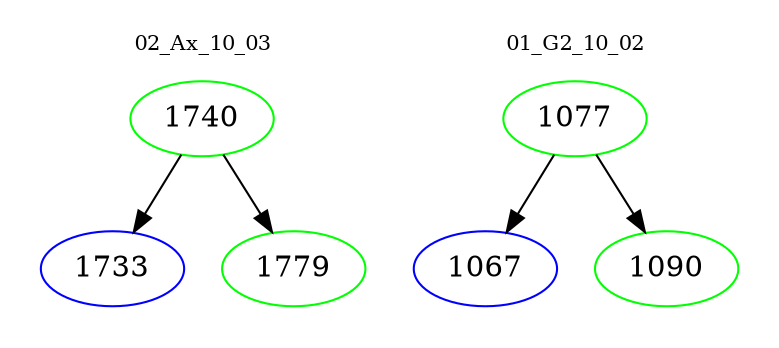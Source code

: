digraph{
subgraph cluster_0 {
color = white
label = "02_Ax_10_03";
fontsize=10;
T0_1740 [label="1740", color="green"]
T0_1740 -> T0_1733 [color="black"]
T0_1733 [label="1733", color="blue"]
T0_1740 -> T0_1779 [color="black"]
T0_1779 [label="1779", color="green"]
}
subgraph cluster_1 {
color = white
label = "01_G2_10_02";
fontsize=10;
T1_1077 [label="1077", color="green"]
T1_1077 -> T1_1067 [color="black"]
T1_1067 [label="1067", color="blue"]
T1_1077 -> T1_1090 [color="black"]
T1_1090 [label="1090", color="green"]
}
}
